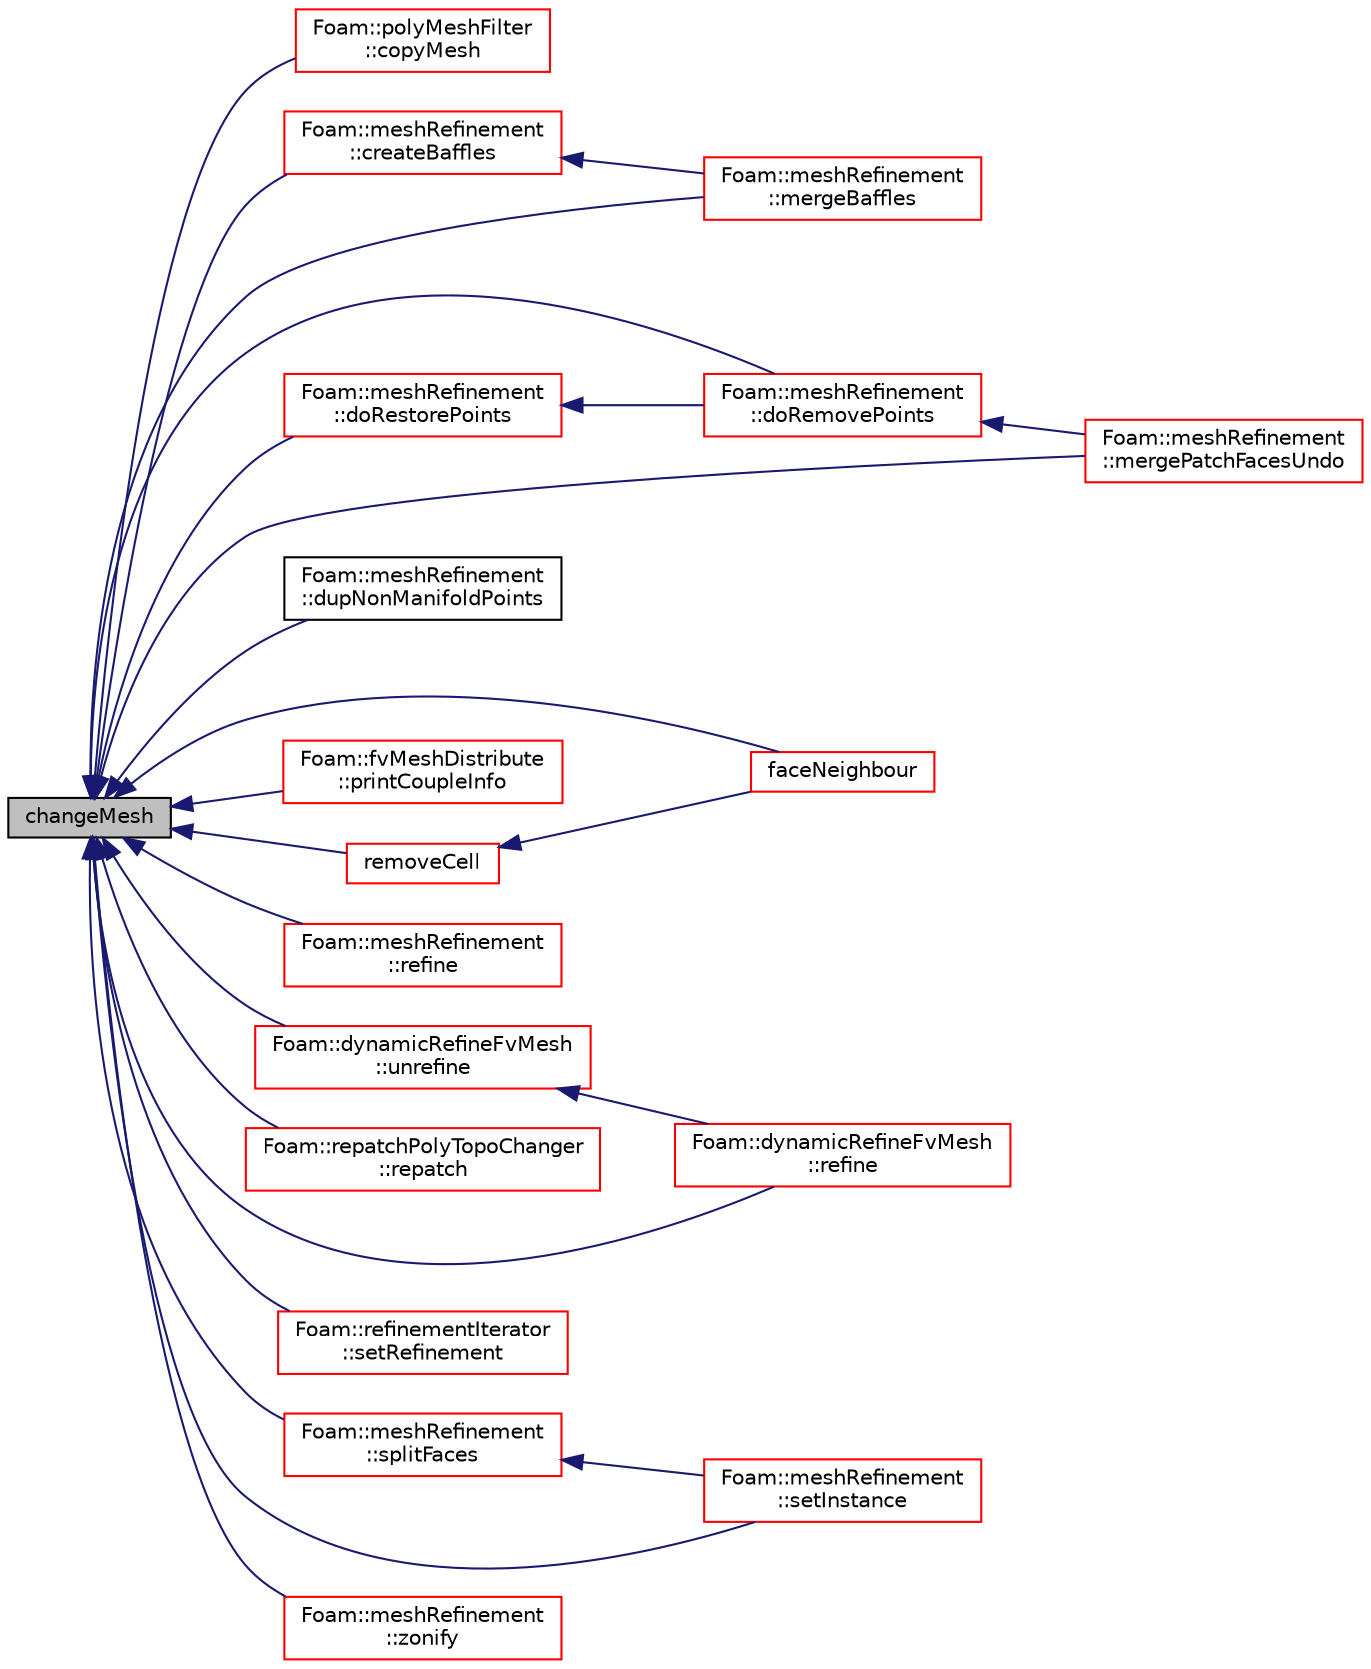 digraph "changeMesh"
{
  bgcolor="transparent";
  edge [fontname="Helvetica",fontsize="10",labelfontname="Helvetica",labelfontsize="10"];
  node [fontname="Helvetica",fontsize="10",shape=record];
  rankdir="LR";
  Node1 [label="changeMesh",height=0.2,width=0.4,color="black", fillcolor="grey75", style="filled", fontcolor="black"];
  Node1 -> Node2 [dir="back",color="midnightblue",fontsize="10",style="solid",fontname="Helvetica"];
  Node2 [label="Foam::polyMeshFilter\l::copyMesh",height=0.2,width=0.4,color="red",URL="$a01919.html#a6d46f578539dd45f89a6ea89738c75b5",tooltip="Return a copy of an fvMesh. "];
  Node1 -> Node3 [dir="back",color="midnightblue",fontsize="10",style="solid",fontname="Helvetica"];
  Node3 [label="Foam::meshRefinement\l::createBaffles",height=0.2,width=0.4,color="red",URL="$a01470.html#adf59ba1ba1060862e3274059692eea57",tooltip="Create baffle for every internal face where ownPatch != -1. "];
  Node3 -> Node4 [dir="back",color="midnightblue",fontsize="10",style="solid",fontname="Helvetica"];
  Node4 [label="Foam::meshRefinement\l::mergeBaffles",height=0.2,width=0.4,color="red",URL="$a01470.html#aa959f1ef1377d3a4eaac5ff099280e50",tooltip="Merge baffles. Gets pairs of faces. "];
  Node1 -> Node5 [dir="back",color="midnightblue",fontsize="10",style="solid",fontname="Helvetica"];
  Node5 [label="Foam::meshRefinement\l::doRemovePoints",height=0.2,width=0.4,color="red",URL="$a01470.html#abc00befdbca6596b6efcb39b90efbee3"];
  Node5 -> Node6 [dir="back",color="midnightblue",fontsize="10",style="solid",fontname="Helvetica"];
  Node6 [label="Foam::meshRefinement\l::mergePatchFacesUndo",height=0.2,width=0.4,color="red",URL="$a01470.html#a46abeca243f55035145fe45edc956bef",tooltip="Merge coplanar faces. preserveFaces is != -1 for faces. "];
  Node1 -> Node7 [dir="back",color="midnightblue",fontsize="10",style="solid",fontname="Helvetica"];
  Node7 [label="Foam::meshRefinement\l::doRestorePoints",height=0.2,width=0.4,color="red",URL="$a01470.html#a53184ae27cf1ac7a736faed4abf1c9d6"];
  Node7 -> Node5 [dir="back",color="midnightblue",fontsize="10",style="solid",fontname="Helvetica"];
  Node1 -> Node8 [dir="back",color="midnightblue",fontsize="10",style="solid",fontname="Helvetica"];
  Node8 [label="Foam::meshRefinement\l::dupNonManifoldPoints",height=0.2,width=0.4,color="black",URL="$a01470.html#a9dbc8bd1d38070053486014e911d03a1",tooltip="Find boundary points that connect to more than one cell. "];
  Node1 -> Node9 [dir="back",color="midnightblue",fontsize="10",style="solid",fontname="Helvetica"];
  Node9 [label="faceNeighbour",height=0.2,width=0.4,color="red",URL="$a01939.html#a075cddec7d13c01936a271a1fc26c7c2"];
  Node1 -> Node4 [dir="back",color="midnightblue",fontsize="10",style="solid",fontname="Helvetica"];
  Node1 -> Node6 [dir="back",color="midnightblue",fontsize="10",style="solid",fontname="Helvetica"];
  Node1 -> Node10 [dir="back",color="midnightblue",fontsize="10",style="solid",fontname="Helvetica"];
  Node10 [label="Foam::fvMeshDistribute\l::printCoupleInfo",height=0.2,width=0.4,color="red",URL="$a00878.html#a0b2e9e5ba94679bbc5d807ecf02687e2",tooltip="Print some info on coupling data. "];
  Node1 -> Node11 [dir="back",color="midnightblue",fontsize="10",style="solid",fontname="Helvetica"];
  Node11 [label="Foam::dynamicRefineFvMesh\l::refine",height=0.2,width=0.4,color="red",URL="$a00605.html#a4cc059364e8fc86931758f25f0503d7e",tooltip="Refine cells. Update mesh and fields. "];
  Node1 -> Node12 [dir="back",color="midnightblue",fontsize="10",style="solid",fontname="Helvetica"];
  Node12 [label="Foam::meshRefinement\l::refine",height=0.2,width=0.4,color="red",URL="$a01470.html#ac9571690bc552fe5150042c81c4f8229",tooltip="Refine some cells. "];
  Node1 -> Node13 [dir="back",color="midnightblue",fontsize="10",style="solid",fontname="Helvetica"];
  Node13 [label="removeCell",height=0.2,width=0.4,color="red",URL="$a01939.html#acf9e473b5df98a1b8ac08a32301b575c",tooltip="Remove/merge cell. "];
  Node13 -> Node9 [dir="back",color="midnightblue",fontsize="10",style="solid",fontname="Helvetica"];
  Node1 -> Node14 [dir="back",color="midnightblue",fontsize="10",style="solid",fontname="Helvetica"];
  Node14 [label="Foam::repatchPolyTopoChanger\l::repatch",height=0.2,width=0.4,color="red",URL="$a02163.html#a9d4545d6f0ad7f447a237b10f3f67be0",tooltip="Re-patch the mesh. "];
  Node1 -> Node15 [dir="back",color="midnightblue",fontsize="10",style="solid",fontname="Helvetica"];
  Node15 [label="Foam::meshRefinement\l::setInstance",height=0.2,width=0.4,color="red",URL="$a01470.html#add9813891a074bebd77384af1717b0bf",tooltip="Set instance of all local IOobjects. "];
  Node1 -> Node16 [dir="back",color="midnightblue",fontsize="10",style="solid",fontname="Helvetica"];
  Node16 [label="Foam::refinementIterator\l::setRefinement",height=0.2,width=0.4,color="red",URL="$a02115.html#afd8b2c75ae43c5073eece728f11ed02a",tooltip="Try to refine cells in given direction. Constructs intermediate. "];
  Node1 -> Node17 [dir="back",color="midnightblue",fontsize="10",style="solid",fontname="Helvetica"];
  Node17 [label="Foam::meshRefinement\l::splitFaces",height=0.2,width=0.4,color="red",URL="$a01470.html#adc2ba2409d333b615b019f154aa236ea",tooltip="Split faces into two. "];
  Node17 -> Node15 [dir="back",color="midnightblue",fontsize="10",style="solid",fontname="Helvetica"];
  Node1 -> Node18 [dir="back",color="midnightblue",fontsize="10",style="solid",fontname="Helvetica"];
  Node18 [label="Foam::dynamicRefineFvMesh\l::unrefine",height=0.2,width=0.4,color="red",URL="$a00605.html#adade44a7507ea6fc270d918b362ca6c1",tooltip="Unrefine cells. Gets passed in centre points of cells to combine. "];
  Node18 -> Node11 [dir="back",color="midnightblue",fontsize="10",style="solid",fontname="Helvetica"];
  Node1 -> Node19 [dir="back",color="midnightblue",fontsize="10",style="solid",fontname="Helvetica"];
  Node19 [label="Foam::meshRefinement\l::zonify",height=0.2,width=0.4,color="red",URL="$a01470.html#a90cf965dfe02eb20f11a4a8c6035747f",tooltip="Put faces/cells into zones according to surface specification. "];
}
